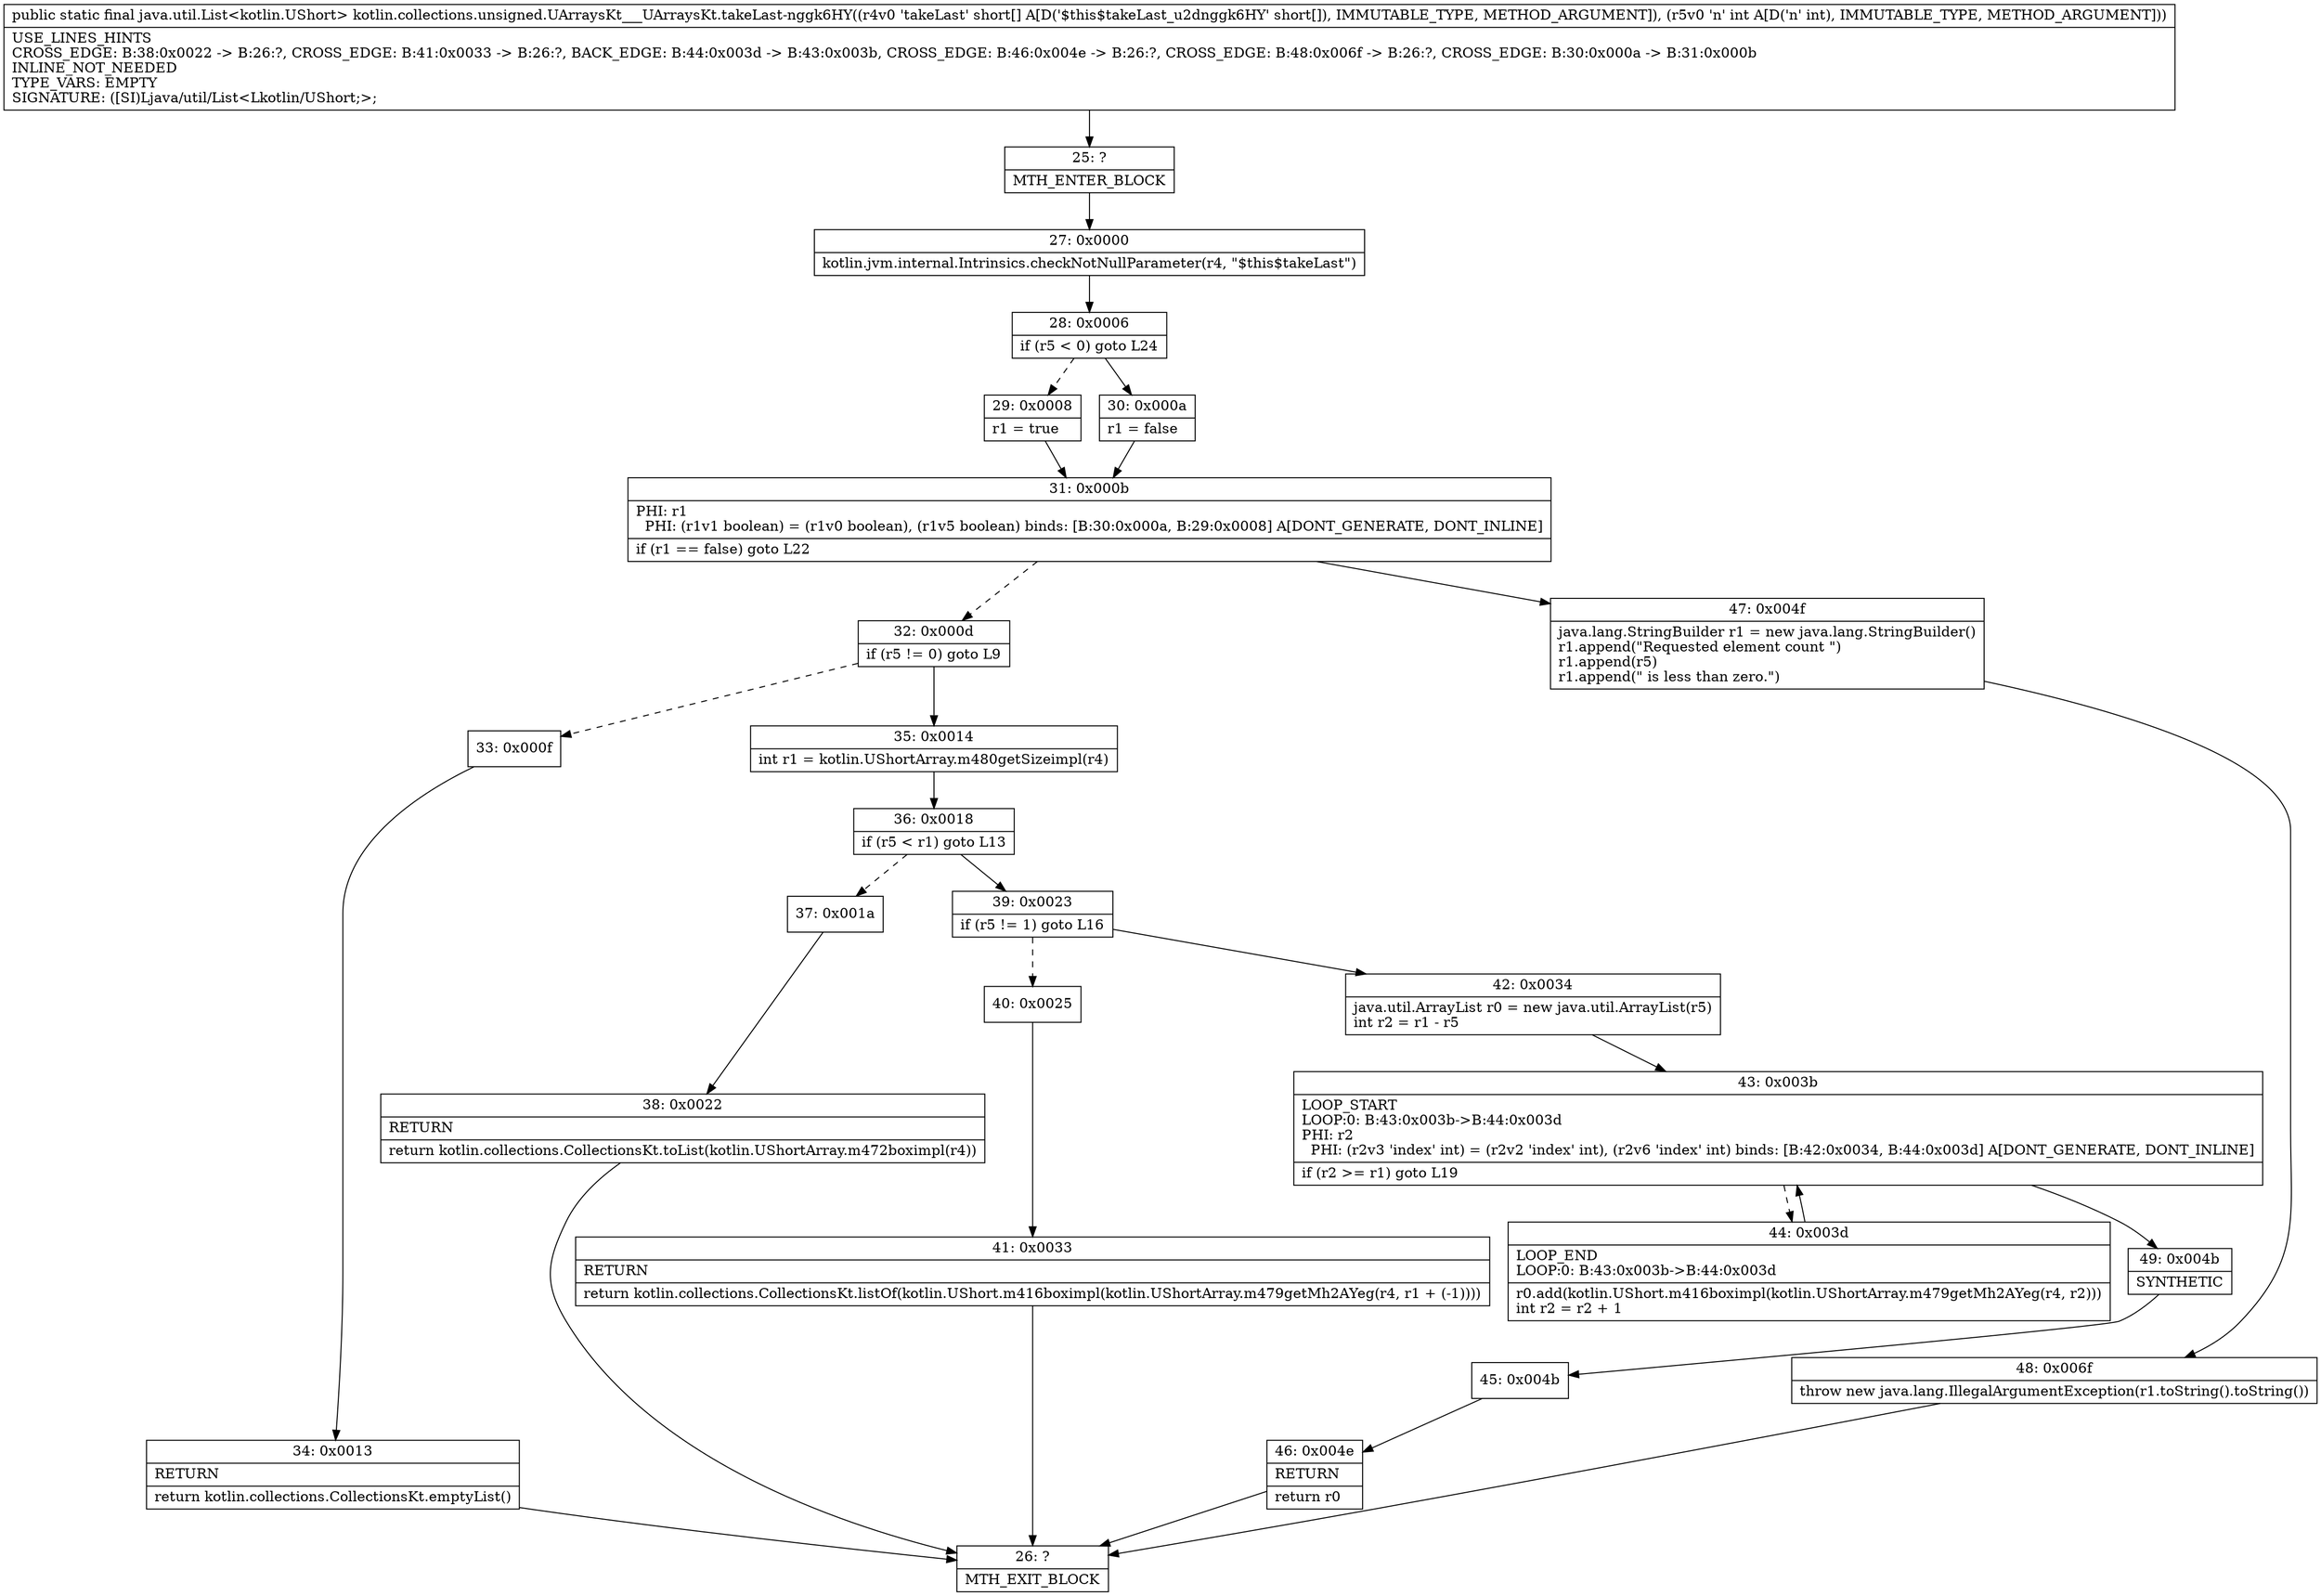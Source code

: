 digraph "CFG forkotlin.collections.unsigned.UArraysKt___UArraysKt.takeLast\-nggk6HY([SI)Ljava\/util\/List;" {
Node_25 [shape=record,label="{25\:\ ?|MTH_ENTER_BLOCK\l}"];
Node_27 [shape=record,label="{27\:\ 0x0000|kotlin.jvm.internal.Intrinsics.checkNotNullParameter(r4, \"$this$takeLast\")\l}"];
Node_28 [shape=record,label="{28\:\ 0x0006|if (r5 \< 0) goto L24\l}"];
Node_29 [shape=record,label="{29\:\ 0x0008|r1 = true\l}"];
Node_31 [shape=record,label="{31\:\ 0x000b|PHI: r1 \l  PHI: (r1v1 boolean) = (r1v0 boolean), (r1v5 boolean) binds: [B:30:0x000a, B:29:0x0008] A[DONT_GENERATE, DONT_INLINE]\l|if (r1 == false) goto L22\l}"];
Node_32 [shape=record,label="{32\:\ 0x000d|if (r5 != 0) goto L9\l}"];
Node_33 [shape=record,label="{33\:\ 0x000f}"];
Node_34 [shape=record,label="{34\:\ 0x0013|RETURN\l|return kotlin.collections.CollectionsKt.emptyList()\l}"];
Node_26 [shape=record,label="{26\:\ ?|MTH_EXIT_BLOCK\l}"];
Node_35 [shape=record,label="{35\:\ 0x0014|int r1 = kotlin.UShortArray.m480getSizeimpl(r4)\l}"];
Node_36 [shape=record,label="{36\:\ 0x0018|if (r5 \< r1) goto L13\l}"];
Node_37 [shape=record,label="{37\:\ 0x001a}"];
Node_38 [shape=record,label="{38\:\ 0x0022|RETURN\l|return kotlin.collections.CollectionsKt.toList(kotlin.UShortArray.m472boximpl(r4))\l}"];
Node_39 [shape=record,label="{39\:\ 0x0023|if (r5 != 1) goto L16\l}"];
Node_40 [shape=record,label="{40\:\ 0x0025}"];
Node_41 [shape=record,label="{41\:\ 0x0033|RETURN\l|return kotlin.collections.CollectionsKt.listOf(kotlin.UShort.m416boximpl(kotlin.UShortArray.m479getMh2AYeg(r4, r1 + (\-1))))\l}"];
Node_42 [shape=record,label="{42\:\ 0x0034|java.util.ArrayList r0 = new java.util.ArrayList(r5)\lint r2 = r1 \- r5\l}"];
Node_43 [shape=record,label="{43\:\ 0x003b|LOOP_START\lLOOP:0: B:43:0x003b\-\>B:44:0x003d\lPHI: r2 \l  PHI: (r2v3 'index' int) = (r2v2 'index' int), (r2v6 'index' int) binds: [B:42:0x0034, B:44:0x003d] A[DONT_GENERATE, DONT_INLINE]\l|if (r2 \>= r1) goto L19\l}"];
Node_44 [shape=record,label="{44\:\ 0x003d|LOOP_END\lLOOP:0: B:43:0x003b\-\>B:44:0x003d\l|r0.add(kotlin.UShort.m416boximpl(kotlin.UShortArray.m479getMh2AYeg(r4, r2)))\lint r2 = r2 + 1\l}"];
Node_49 [shape=record,label="{49\:\ 0x004b|SYNTHETIC\l}"];
Node_45 [shape=record,label="{45\:\ 0x004b}"];
Node_46 [shape=record,label="{46\:\ 0x004e|RETURN\l|return r0\l}"];
Node_47 [shape=record,label="{47\:\ 0x004f|java.lang.StringBuilder r1 = new java.lang.StringBuilder()\lr1.append(\"Requested element count \")\lr1.append(r5)\lr1.append(\" is less than zero.\")\l}"];
Node_48 [shape=record,label="{48\:\ 0x006f|throw new java.lang.IllegalArgumentException(r1.toString().toString())\l}"];
Node_30 [shape=record,label="{30\:\ 0x000a|r1 = false\l}"];
MethodNode[shape=record,label="{public static final java.util.List\<kotlin.UShort\> kotlin.collections.unsigned.UArraysKt___UArraysKt.takeLast\-nggk6HY((r4v0 'takeLast' short[] A[D('$this$takeLast_u2dnggk6HY' short[]), IMMUTABLE_TYPE, METHOD_ARGUMENT]), (r5v0 'n' int A[D('n' int), IMMUTABLE_TYPE, METHOD_ARGUMENT]))  | USE_LINES_HINTS\lCROSS_EDGE: B:38:0x0022 \-\> B:26:?, CROSS_EDGE: B:41:0x0033 \-\> B:26:?, BACK_EDGE: B:44:0x003d \-\> B:43:0x003b, CROSS_EDGE: B:46:0x004e \-\> B:26:?, CROSS_EDGE: B:48:0x006f \-\> B:26:?, CROSS_EDGE: B:30:0x000a \-\> B:31:0x000b\lINLINE_NOT_NEEDED\lTYPE_VARS: EMPTY\lSIGNATURE: ([SI)Ljava\/util\/List\<Lkotlin\/UShort;\>;\l}"];
MethodNode -> Node_25;Node_25 -> Node_27;
Node_27 -> Node_28;
Node_28 -> Node_29[style=dashed];
Node_28 -> Node_30;
Node_29 -> Node_31;
Node_31 -> Node_32[style=dashed];
Node_31 -> Node_47;
Node_32 -> Node_33[style=dashed];
Node_32 -> Node_35;
Node_33 -> Node_34;
Node_34 -> Node_26;
Node_35 -> Node_36;
Node_36 -> Node_37[style=dashed];
Node_36 -> Node_39;
Node_37 -> Node_38;
Node_38 -> Node_26;
Node_39 -> Node_40[style=dashed];
Node_39 -> Node_42;
Node_40 -> Node_41;
Node_41 -> Node_26;
Node_42 -> Node_43;
Node_43 -> Node_44[style=dashed];
Node_43 -> Node_49;
Node_44 -> Node_43;
Node_49 -> Node_45;
Node_45 -> Node_46;
Node_46 -> Node_26;
Node_47 -> Node_48;
Node_48 -> Node_26;
Node_30 -> Node_31;
}

